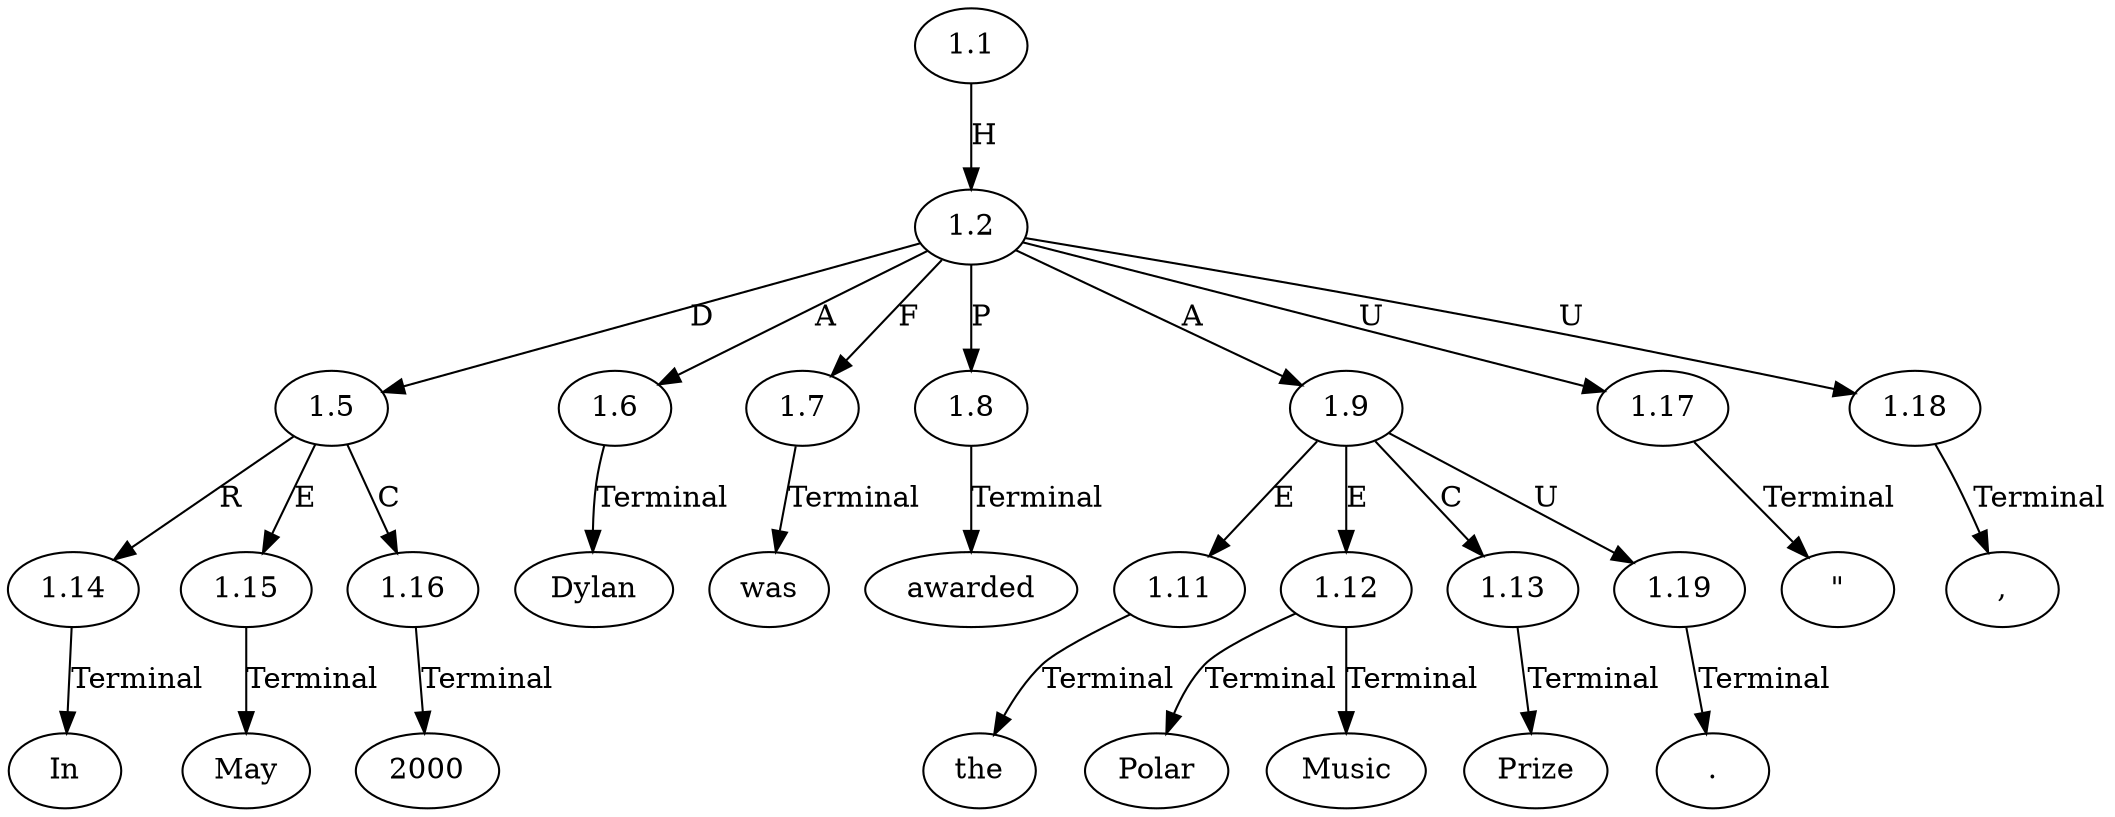 // Graph
digraph {
	0.1 [label="\"" ordering=out]
	0.10 [label=Polar ordering=out]
	0.11 [label=Music ordering=out]
	0.12 [label=Prize ordering=out]
	0.13 [label="." ordering=out]
	0.2 [label=In ordering=out]
	0.3 [label=May ordering=out]
	0.4 [label=2000 ordering=out]
	0.5 [label="," ordering=out]
	0.6 [label=Dylan ordering=out]
	0.7 [label=was ordering=out]
	0.8 [label=awarded ordering=out]
	0.9 [label=the ordering=out]
	1.1 [label=1.1 ordering=out]
	1.2 [label=1.2 ordering=out]
	1.5 [label=1.5 ordering=out]
	1.6 [label=1.6 ordering=out]
	1.7 [label=1.7 ordering=out]
	1.8 [label=1.8 ordering=out]
	1.9 [label=1.9 ordering=out]
	1.11 [label=1.11 ordering=out]
	1.12 [label=1.12 ordering=out]
	1.13 [label=1.13 ordering=out]
	1.14 [label=1.14 ordering=out]
	1.15 [label=1.15 ordering=out]
	1.16 [label=1.16 ordering=out]
	1.17 [label=1.17 ordering=out]
	1.18 [label=1.18 ordering=out]
	1.19 [label=1.19 ordering=out]
	1.1 -> 1.2 [label=H ordering=out]
	1.2 -> 1.5 [label=D ordering=out]
	1.2 -> 1.6 [label=A ordering=out]
	1.2 -> 1.7 [label=F ordering=out]
	1.2 -> 1.8 [label=P ordering=out]
	1.2 -> 1.9 [label=A ordering=out]
	1.2 -> 1.17 [label=U ordering=out]
	1.2 -> 1.18 [label=U ordering=out]
	1.5 -> 1.14 [label=R ordering=out]
	1.5 -> 1.15 [label=E ordering=out]
	1.5 -> 1.16 [label=C ordering=out]
	1.6 -> 0.6 [label=Terminal ordering=out]
	1.7 -> 0.7 [label=Terminal ordering=out]
	1.8 -> 0.8 [label=Terminal ordering=out]
	1.9 -> 1.11 [label=E ordering=out]
	1.9 -> 1.12 [label=E ordering=out]
	1.9 -> 1.13 [label=C ordering=out]
	1.9 -> 1.19 [label=U ordering=out]
	1.11 -> 0.9 [label=Terminal ordering=out]
	1.12 -> 0.10 [label=Terminal ordering=out]
	1.12 -> 0.11 [label=Terminal ordering=out]
	1.13 -> 0.12 [label=Terminal ordering=out]
	1.14 -> 0.2 [label=Terminal ordering=out]
	1.15 -> 0.3 [label=Terminal ordering=out]
	1.16 -> 0.4 [label=Terminal ordering=out]
	1.17 -> 0.1 [label=Terminal ordering=out]
	1.18 -> 0.5 [label=Terminal ordering=out]
	1.19 -> 0.13 [label=Terminal ordering=out]
}
